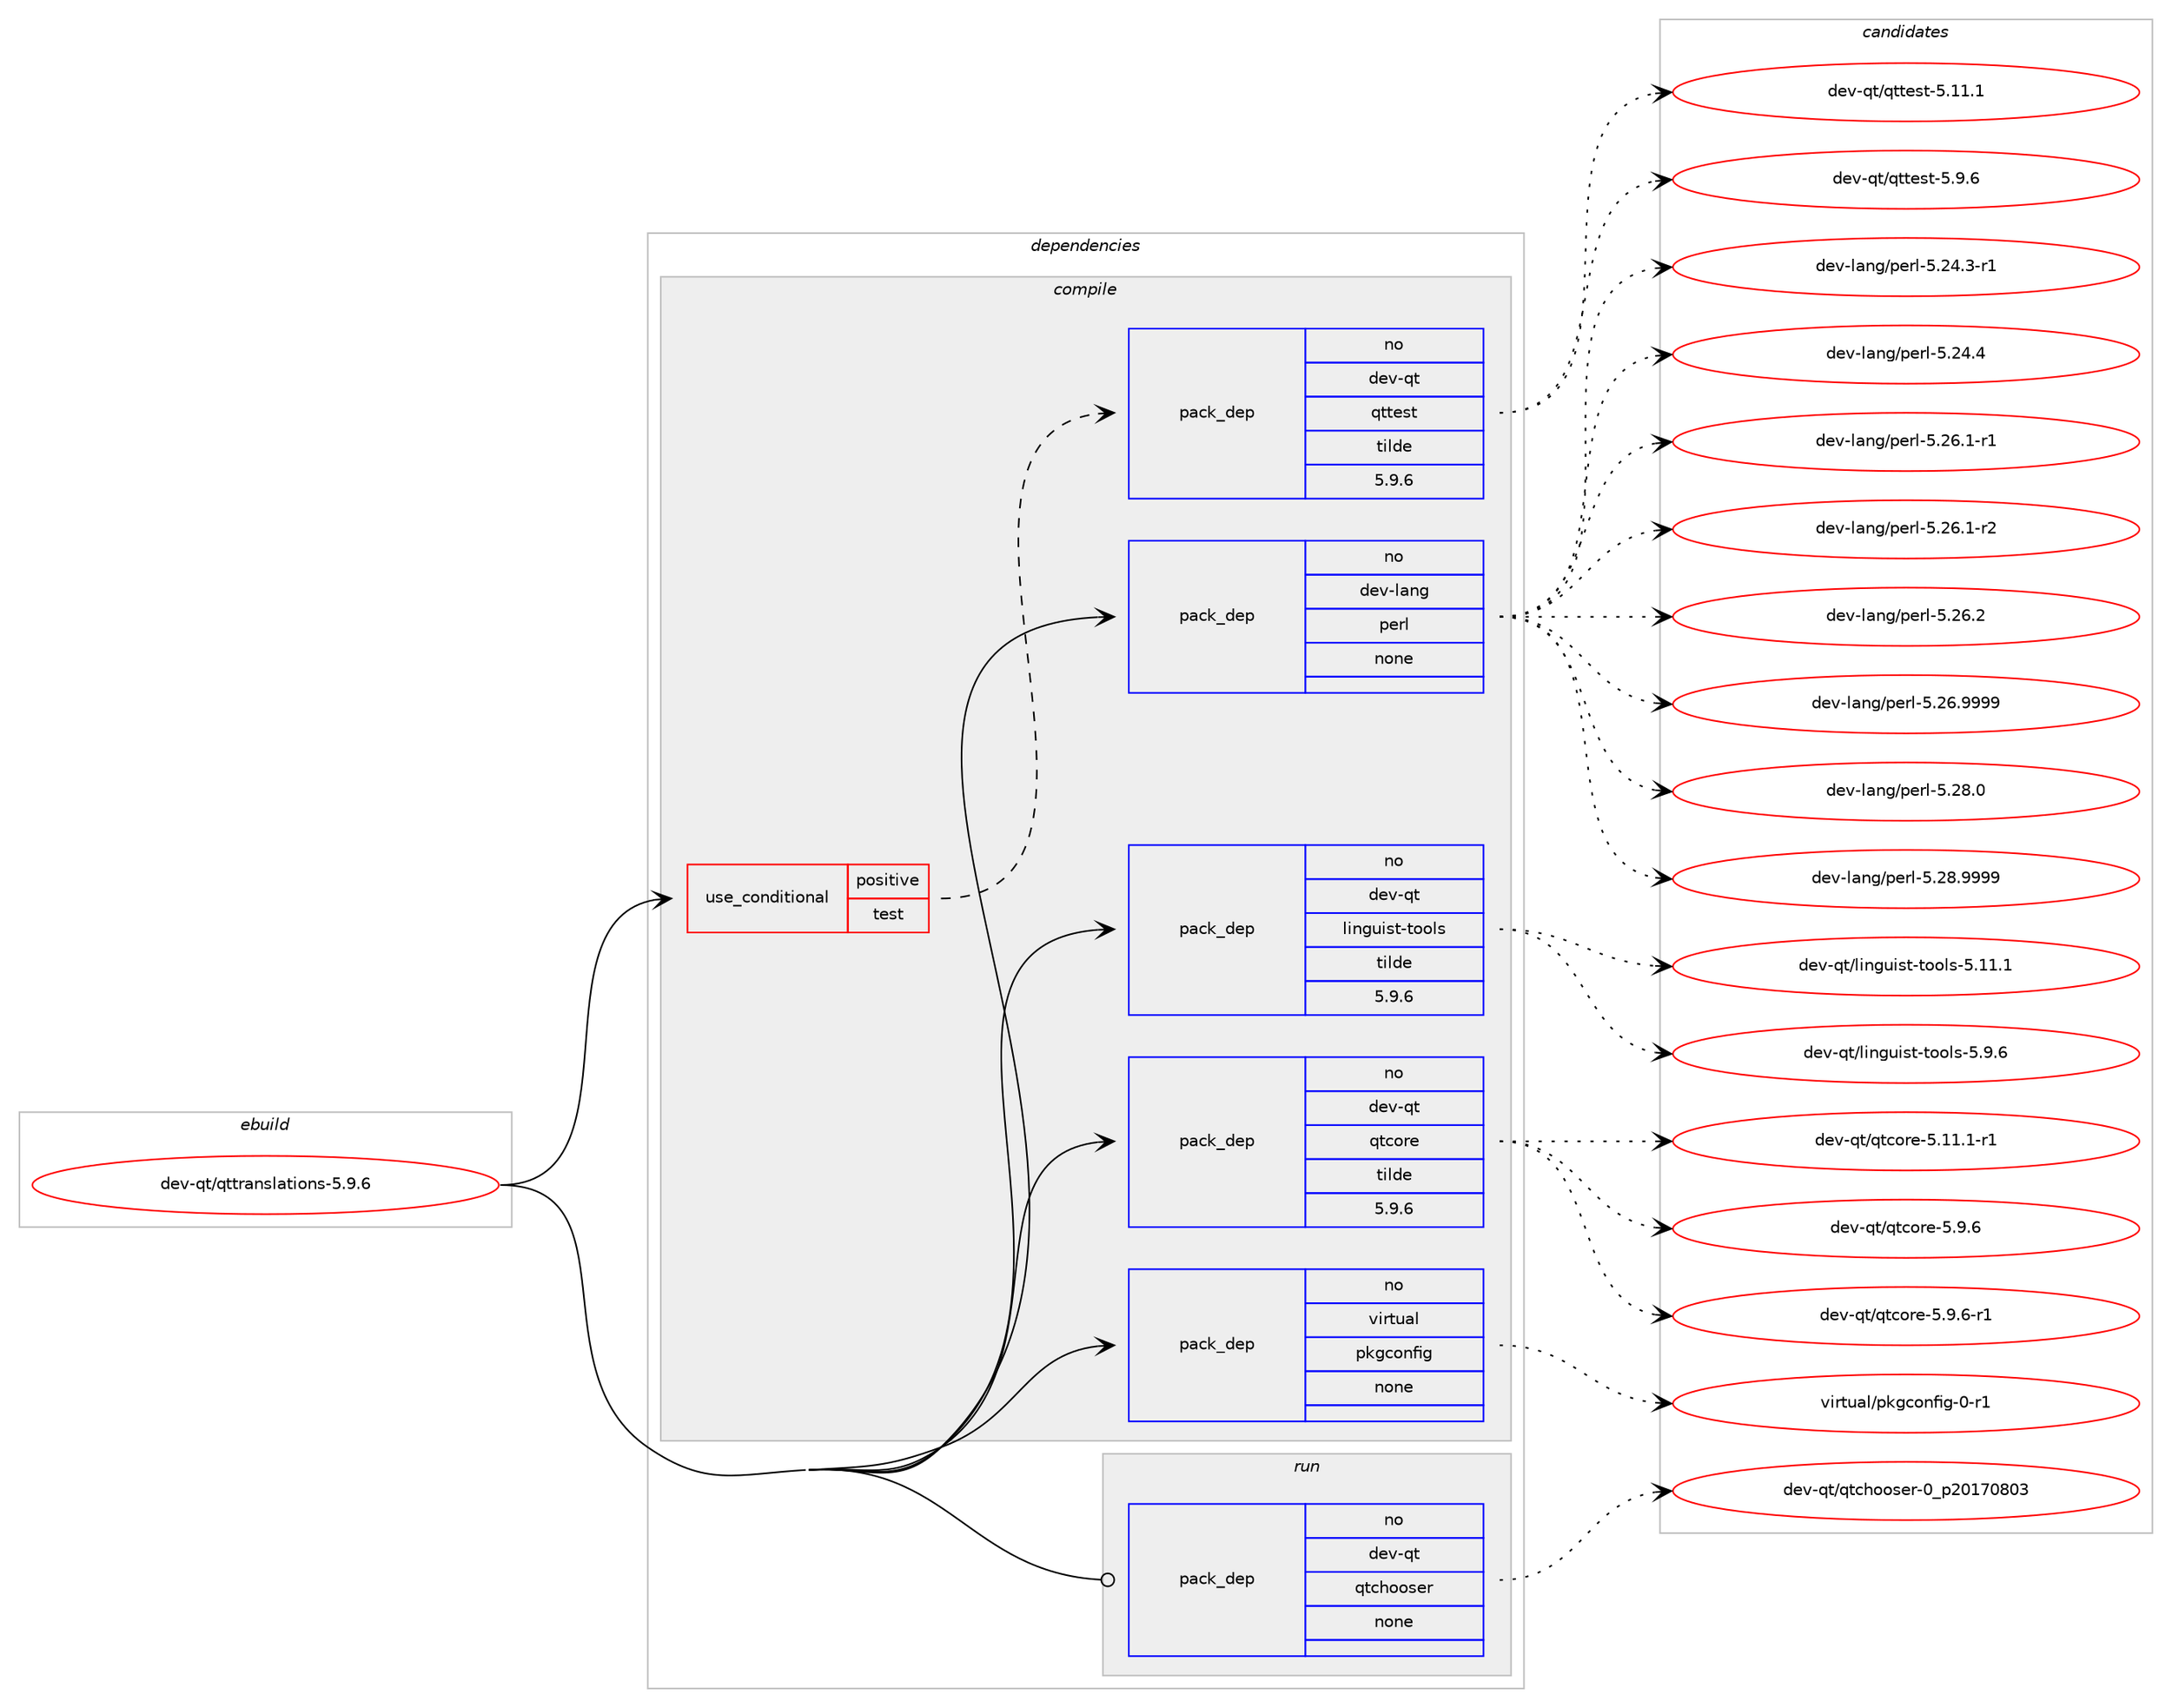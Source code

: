 digraph prolog {

# *************
# Graph options
# *************

newrank=true;
concentrate=true;
compound=true;
graph [rankdir=LR,fontname=Helvetica,fontsize=10,ranksep=1.5];#, ranksep=2.5, nodesep=0.2];
edge  [arrowhead=vee];
node  [fontname=Helvetica,fontsize=10];

# **********
# The ebuild
# **********

subgraph cluster_leftcol {
color=gray;
rank=same;
label=<<i>ebuild</i>>;
id [label="dev-qt/qttranslations-5.9.6", color=red, width=4, href="../dev-qt/qttranslations-5.9.6.svg"];
}

# ****************
# The dependencies
# ****************

subgraph cluster_midcol {
color=gray;
label=<<i>dependencies</i>>;
subgraph cluster_compile {
fillcolor="#eeeeee";
style=filled;
label=<<i>compile</i>>;
subgraph cond2081 {
dependency8968 [label=<<TABLE BORDER="0" CELLBORDER="1" CELLSPACING="0" CELLPADDING="4"><TR><TD ROWSPAN="3" CELLPADDING="10">use_conditional</TD></TR><TR><TD>positive</TD></TR><TR><TD>test</TD></TR></TABLE>>, shape=none, color=red];
subgraph pack6735 {
dependency8969 [label=<<TABLE BORDER="0" CELLBORDER="1" CELLSPACING="0" CELLPADDING="4" WIDTH="220"><TR><TD ROWSPAN="6" CELLPADDING="30">pack_dep</TD></TR><TR><TD WIDTH="110">no</TD></TR><TR><TD>dev-qt</TD></TR><TR><TD>qttest</TD></TR><TR><TD>tilde</TD></TR><TR><TD>5.9.6</TD></TR></TABLE>>, shape=none, color=blue];
}
dependency8968:e -> dependency8969:w [weight=20,style="dashed",arrowhead="vee"];
}
id:e -> dependency8968:w [weight=20,style="solid",arrowhead="vee"];
subgraph pack6736 {
dependency8970 [label=<<TABLE BORDER="0" CELLBORDER="1" CELLSPACING="0" CELLPADDING="4" WIDTH="220"><TR><TD ROWSPAN="6" CELLPADDING="30">pack_dep</TD></TR><TR><TD WIDTH="110">no</TD></TR><TR><TD>dev-lang</TD></TR><TR><TD>perl</TD></TR><TR><TD>none</TD></TR><TR><TD></TD></TR></TABLE>>, shape=none, color=blue];
}
id:e -> dependency8970:w [weight=20,style="solid",arrowhead="vee"];
subgraph pack6737 {
dependency8971 [label=<<TABLE BORDER="0" CELLBORDER="1" CELLSPACING="0" CELLPADDING="4" WIDTH="220"><TR><TD ROWSPAN="6" CELLPADDING="30">pack_dep</TD></TR><TR><TD WIDTH="110">no</TD></TR><TR><TD>dev-qt</TD></TR><TR><TD>linguist-tools</TD></TR><TR><TD>tilde</TD></TR><TR><TD>5.9.6</TD></TR></TABLE>>, shape=none, color=blue];
}
id:e -> dependency8971:w [weight=20,style="solid",arrowhead="vee"];
subgraph pack6738 {
dependency8972 [label=<<TABLE BORDER="0" CELLBORDER="1" CELLSPACING="0" CELLPADDING="4" WIDTH="220"><TR><TD ROWSPAN="6" CELLPADDING="30">pack_dep</TD></TR><TR><TD WIDTH="110">no</TD></TR><TR><TD>dev-qt</TD></TR><TR><TD>qtcore</TD></TR><TR><TD>tilde</TD></TR><TR><TD>5.9.6</TD></TR></TABLE>>, shape=none, color=blue];
}
id:e -> dependency8972:w [weight=20,style="solid",arrowhead="vee"];
subgraph pack6739 {
dependency8973 [label=<<TABLE BORDER="0" CELLBORDER="1" CELLSPACING="0" CELLPADDING="4" WIDTH="220"><TR><TD ROWSPAN="6" CELLPADDING="30">pack_dep</TD></TR><TR><TD WIDTH="110">no</TD></TR><TR><TD>virtual</TD></TR><TR><TD>pkgconfig</TD></TR><TR><TD>none</TD></TR><TR><TD></TD></TR></TABLE>>, shape=none, color=blue];
}
id:e -> dependency8973:w [weight=20,style="solid",arrowhead="vee"];
}
subgraph cluster_compileandrun {
fillcolor="#eeeeee";
style=filled;
label=<<i>compile and run</i>>;
}
subgraph cluster_run {
fillcolor="#eeeeee";
style=filled;
label=<<i>run</i>>;
subgraph pack6740 {
dependency8974 [label=<<TABLE BORDER="0" CELLBORDER="1" CELLSPACING="0" CELLPADDING="4" WIDTH="220"><TR><TD ROWSPAN="6" CELLPADDING="30">pack_dep</TD></TR><TR><TD WIDTH="110">no</TD></TR><TR><TD>dev-qt</TD></TR><TR><TD>qtchooser</TD></TR><TR><TD>none</TD></TR><TR><TD></TD></TR></TABLE>>, shape=none, color=blue];
}
id:e -> dependency8974:w [weight=20,style="solid",arrowhead="odot"];
}
}

# **************
# The candidates
# **************

subgraph cluster_choices {
rank=same;
color=gray;
label=<<i>candidates</i>>;

subgraph choice6735 {
color=black;
nodesep=1;
choice100101118451131164711311611610111511645534649494649 [label="dev-qt/qttest-5.11.1", color=red, width=4,href="../dev-qt/qttest-5.11.1.svg"];
choice1001011184511311647113116116101115116455346574654 [label="dev-qt/qttest-5.9.6", color=red, width=4,href="../dev-qt/qttest-5.9.6.svg"];
dependency8969:e -> choice100101118451131164711311611610111511645534649494649:w [style=dotted,weight="100"];
dependency8969:e -> choice1001011184511311647113116116101115116455346574654:w [style=dotted,weight="100"];
}
subgraph choice6736 {
color=black;
nodesep=1;
choice100101118451089711010347112101114108455346505246514511449 [label="dev-lang/perl-5.24.3-r1", color=red, width=4,href="../dev-lang/perl-5.24.3-r1.svg"];
choice10010111845108971101034711210111410845534650524652 [label="dev-lang/perl-5.24.4", color=red, width=4,href="../dev-lang/perl-5.24.4.svg"];
choice100101118451089711010347112101114108455346505446494511449 [label="dev-lang/perl-5.26.1-r1", color=red, width=4,href="../dev-lang/perl-5.26.1-r1.svg"];
choice100101118451089711010347112101114108455346505446494511450 [label="dev-lang/perl-5.26.1-r2", color=red, width=4,href="../dev-lang/perl-5.26.1-r2.svg"];
choice10010111845108971101034711210111410845534650544650 [label="dev-lang/perl-5.26.2", color=red, width=4,href="../dev-lang/perl-5.26.2.svg"];
choice10010111845108971101034711210111410845534650544657575757 [label="dev-lang/perl-5.26.9999", color=red, width=4,href="../dev-lang/perl-5.26.9999.svg"];
choice10010111845108971101034711210111410845534650564648 [label="dev-lang/perl-5.28.0", color=red, width=4,href="../dev-lang/perl-5.28.0.svg"];
choice10010111845108971101034711210111410845534650564657575757 [label="dev-lang/perl-5.28.9999", color=red, width=4,href="../dev-lang/perl-5.28.9999.svg"];
dependency8970:e -> choice100101118451089711010347112101114108455346505246514511449:w [style=dotted,weight="100"];
dependency8970:e -> choice10010111845108971101034711210111410845534650524652:w [style=dotted,weight="100"];
dependency8970:e -> choice100101118451089711010347112101114108455346505446494511449:w [style=dotted,weight="100"];
dependency8970:e -> choice100101118451089711010347112101114108455346505446494511450:w [style=dotted,weight="100"];
dependency8970:e -> choice10010111845108971101034711210111410845534650544650:w [style=dotted,weight="100"];
dependency8970:e -> choice10010111845108971101034711210111410845534650544657575757:w [style=dotted,weight="100"];
dependency8970:e -> choice10010111845108971101034711210111410845534650564648:w [style=dotted,weight="100"];
dependency8970:e -> choice10010111845108971101034711210111410845534650564657575757:w [style=dotted,weight="100"];
}
subgraph choice6737 {
color=black;
nodesep=1;
choice10010111845113116471081051101031171051151164511611111110811545534649494649 [label="dev-qt/linguist-tools-5.11.1", color=red, width=4,href="../dev-qt/linguist-tools-5.11.1.svg"];
choice100101118451131164710810511010311710511511645116111111108115455346574654 [label="dev-qt/linguist-tools-5.9.6", color=red, width=4,href="../dev-qt/linguist-tools-5.9.6.svg"];
dependency8971:e -> choice10010111845113116471081051101031171051151164511611111110811545534649494649:w [style=dotted,weight="100"];
dependency8971:e -> choice100101118451131164710810511010311710511511645116111111108115455346574654:w [style=dotted,weight="100"];
}
subgraph choice6738 {
color=black;
nodesep=1;
choice100101118451131164711311699111114101455346494946494511449 [label="dev-qt/qtcore-5.11.1-r1", color=red, width=4,href="../dev-qt/qtcore-5.11.1-r1.svg"];
choice100101118451131164711311699111114101455346574654 [label="dev-qt/qtcore-5.9.6", color=red, width=4,href="../dev-qt/qtcore-5.9.6.svg"];
choice1001011184511311647113116991111141014553465746544511449 [label="dev-qt/qtcore-5.9.6-r1", color=red, width=4,href="../dev-qt/qtcore-5.9.6-r1.svg"];
dependency8972:e -> choice100101118451131164711311699111114101455346494946494511449:w [style=dotted,weight="100"];
dependency8972:e -> choice100101118451131164711311699111114101455346574654:w [style=dotted,weight="100"];
dependency8972:e -> choice1001011184511311647113116991111141014553465746544511449:w [style=dotted,weight="100"];
}
subgraph choice6739 {
color=black;
nodesep=1;
choice11810511411611797108471121071039911111010210510345484511449 [label="virtual/pkgconfig-0-r1", color=red, width=4,href="../virtual/pkgconfig-0-r1.svg"];
dependency8973:e -> choice11810511411611797108471121071039911111010210510345484511449:w [style=dotted,weight="100"];
}
subgraph choice6740 {
color=black;
nodesep=1;
choice1001011184511311647113116991041111111151011144548951125048495548564851 [label="dev-qt/qtchooser-0_p20170803", color=red, width=4,href="../dev-qt/qtchooser-0_p20170803.svg"];
dependency8974:e -> choice1001011184511311647113116991041111111151011144548951125048495548564851:w [style=dotted,weight="100"];
}
}

}
